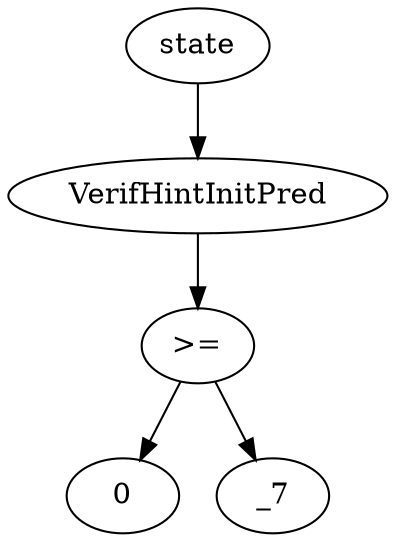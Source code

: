 digraph dag {
0 [label="state"];
1 [label="VerifHintInitPred"];
2 [label=">="];
3 [label="0"];
4 [label="_7"];
"0" -> "1"[label=""]
"1" -> "2"[label=""]
"2" -> "4"[label=""]
"2" -> "3"[label=""]
}
